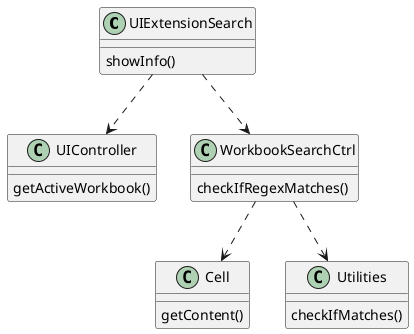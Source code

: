 @startuml
class UIExtensionSearch{
    showInfo()
}
class UIController{
    getActiveWorkbook()
}
class WorkbookSearchCtrl{
    checkIfRegexMatches()
}
class Cell{
    getContent()
}
class Utilities {
    checkIfMatches()
}

UIExtensionSearch ..> UIController
UIExtensionSearch ..> WorkbookSearchCtrl
WorkbookSearchCtrl ..> Cell
WorkbookSearchCtrl ..> Utilities
@enduml